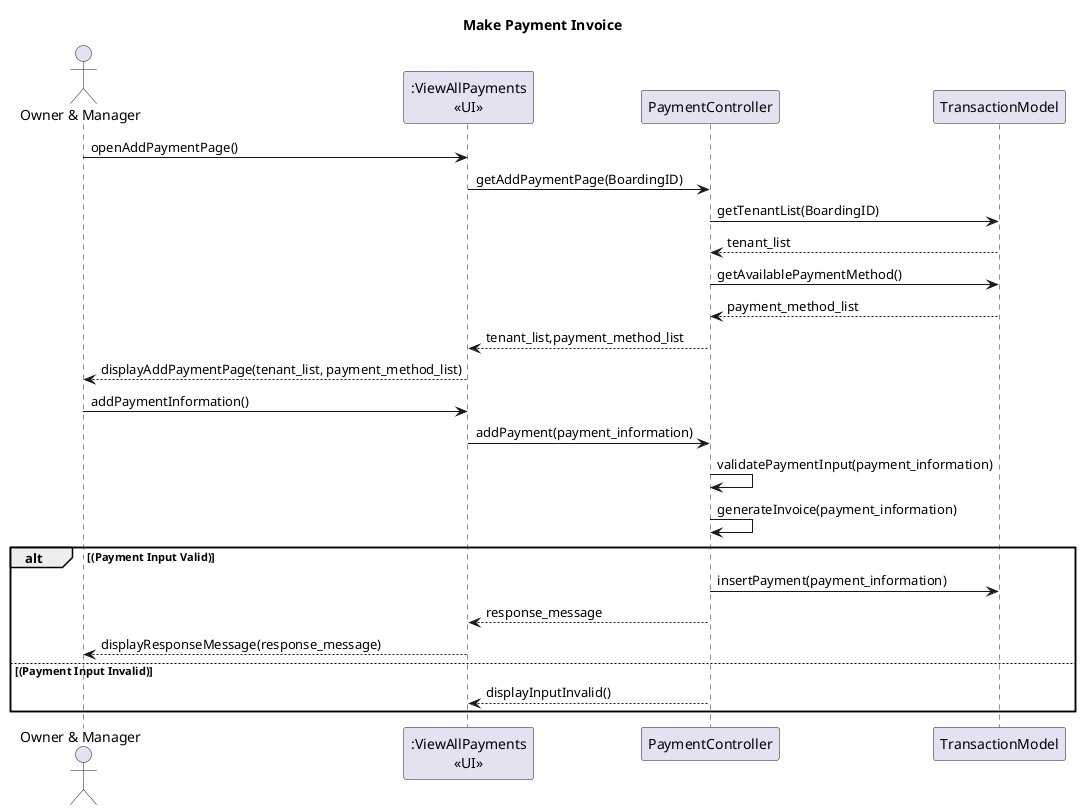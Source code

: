 @startuml
title Make Payment Invoice
actor "Owner & Manager" as act
participant ":ViewAllPayments\n<<UI>>" as view
participant PaymentController as ctrl
participant TransactionModel as tm

act -> view : openAddPaymentPage()
view -> ctrl : getAddPaymentPage(BoardingID)
ctrl -> tm : getTenantList(BoardingID)
ctrl <-- tm : tenant_list
ctrl -> tm : getAvailablePaymentMethod()
ctrl <-- tm : payment_method_list
view <-- ctrl : tenant_list,payment_method_list
act <-- view : displayAddPaymentPage(tenant_list, payment_method_list) 

act -> view : addPaymentInformation()
view -> ctrl : addPayment(payment_information)
ctrl -> ctrl : validatePaymentInput(payment_information)
ctrl -> ctrl : generateInvoice(payment_information)

alt (Payment Input Valid)
    ctrl -> tm : insertPayment(payment_information)
    view <-- ctrl : response_message
    act <-- view : displayResponseMessage(response_message) 

else (Payment Input Invalid)
    view <-- ctrl : displayInputInvalid()
end

@enduml
